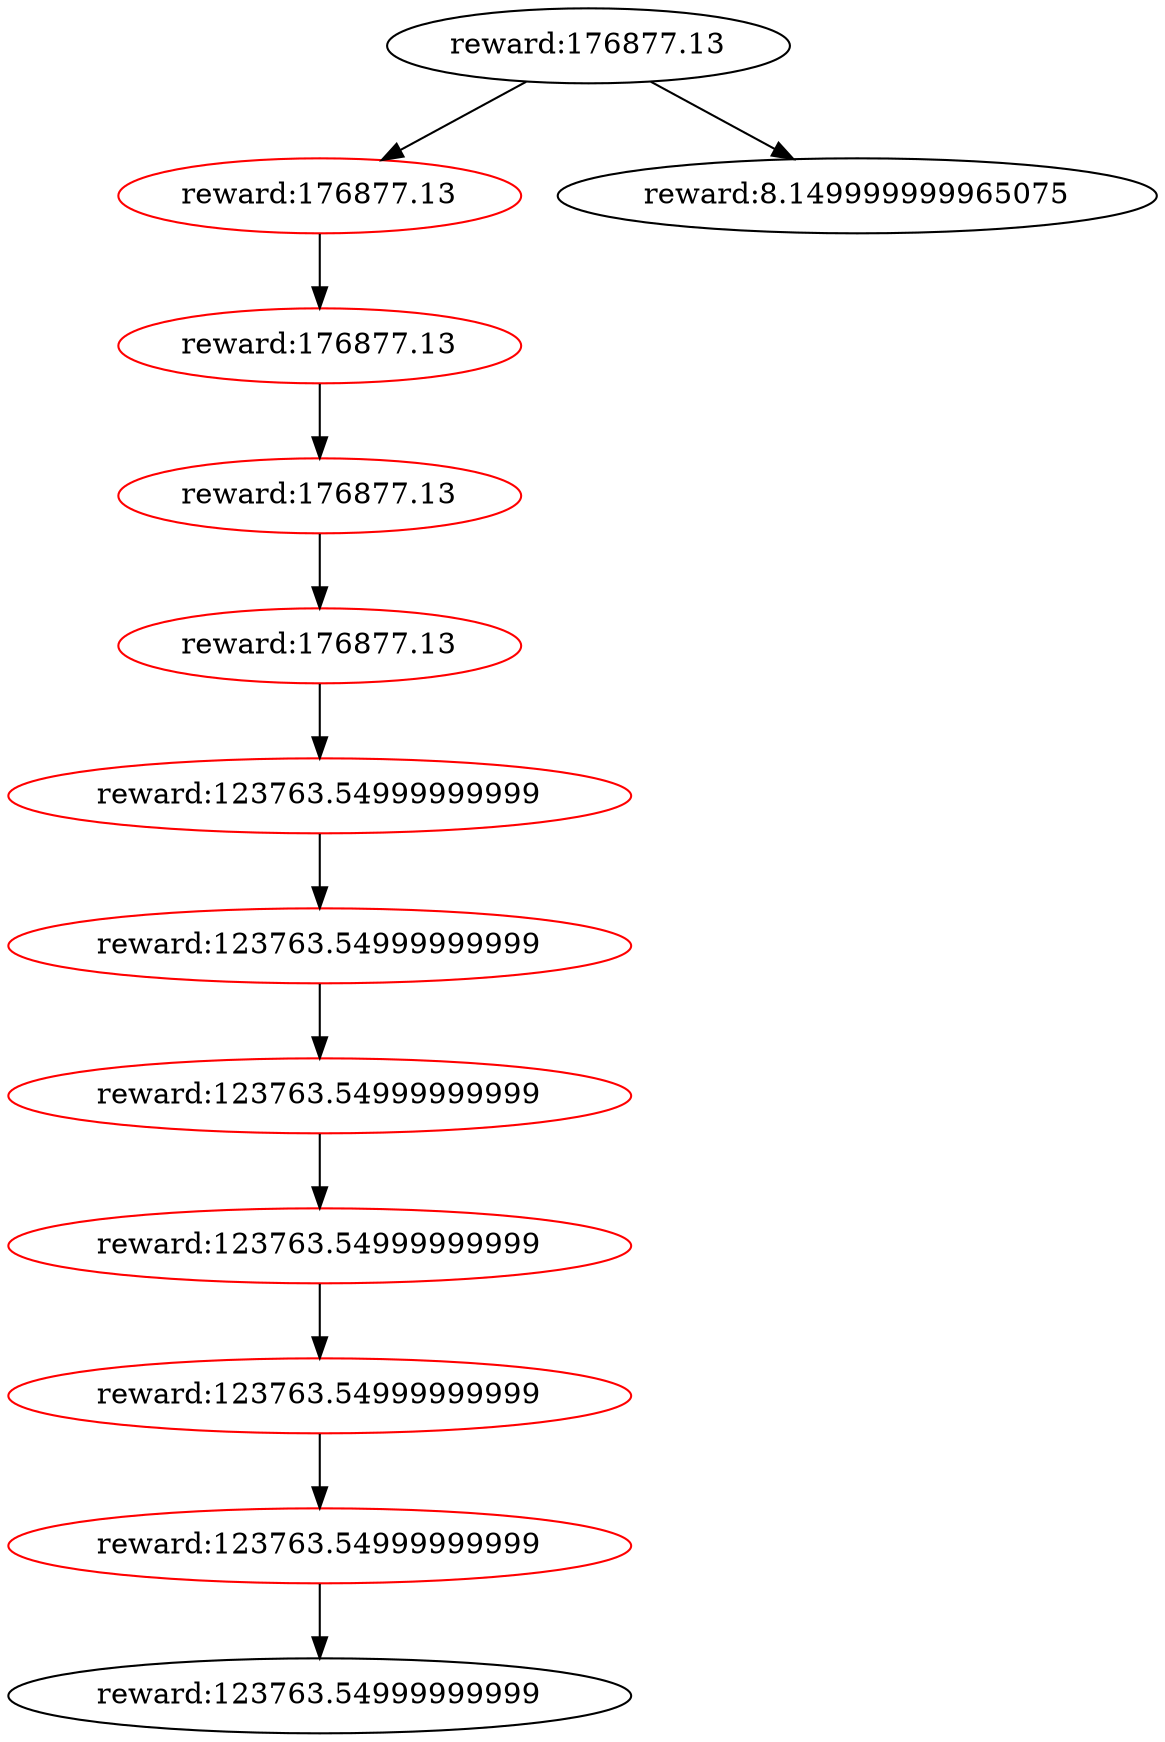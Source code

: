 digraph G {
	node1 [label="reward:176877.13"]
	node2 [label="reward:176877.13" color=red]
	node1 -> node2
	node3 [label="reward:176877.13" color=red]
	node2 -> node3
	node4 [label="reward:176877.13" color=red]
	node3 -> node4
	node5 [label="reward:176877.13" color=red]
	node4 -> node5
	node6 [label="reward:123763.54999999999" color=red]
	node5 -> node6
	node7 [label="reward:123763.54999999999" color=red]
	node6 -> node7
	node8 [label="reward:123763.54999999999" color=red]
	node7 -> node8
	node9 [label="reward:123763.54999999999" color=red]
	node8 -> node9
	node10 [label="reward:123763.54999999999" color=red]
	node9 -> node10
	node11 [label="reward:123763.54999999999" color=red]
	node10 -> node11
	node12 [label="reward:123763.54999999999"]
	node11 -> node12
	node13 [label="reward:8.149999999965075"]
	node1 -> node13
}
